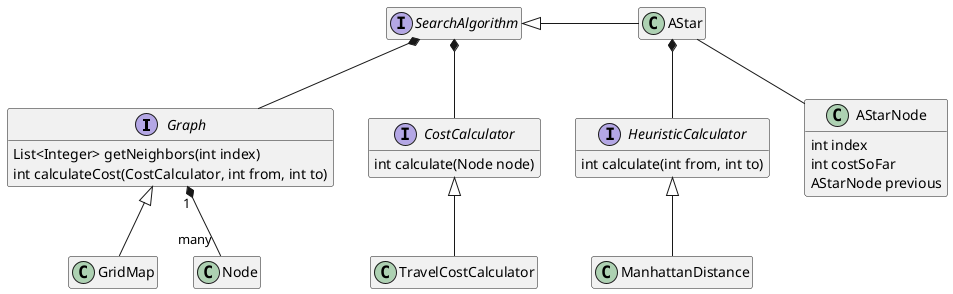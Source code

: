 @startuml

hide empty members

interface Graph {
  List<Integer> getNeighbors(int index)
  int calculateCost(CostCalculator, int from, int to)
}
interface CostCalculator {
  int calculate(Node node)
}
interface HeuristicCalculator {
  int calculate(int from, int to)
}
interface SearchAlgorithm
class AStar
class AStarNode {
  int index
  int costSoFar
  AStarNode previous
}
class GridMap

SearchAlgorithm <|-right- AStar
SearchAlgorithm *-- Graph
SearchAlgorithm *-- CostCalculator

AStar *-- HeuristicCalculator

AStar -- AStarNode

Graph <|-- GridMap
Graph "1" *-- "many" Node

HeuristicCalculator <|-- ManhattanDistance

CostCalculator <|-- TravelCostCalculator


@enduml
